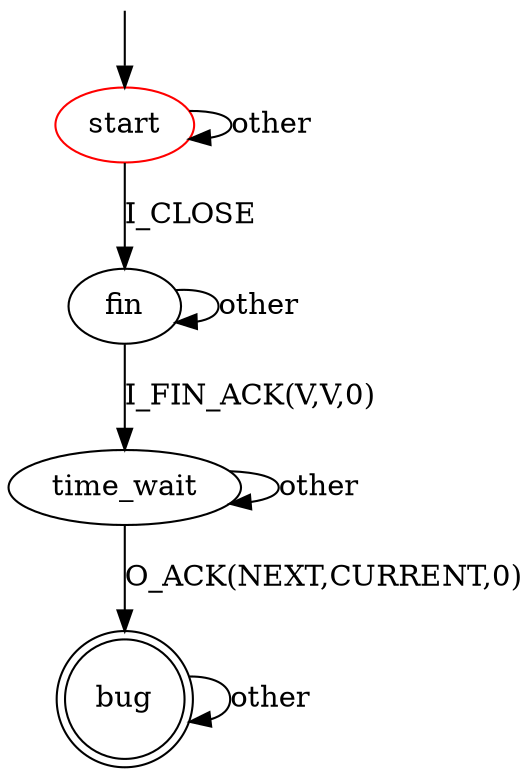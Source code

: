 digraph G {
label=""
start [color="red"]
bug [shape="doublecircle"]

start -> start [label="other"]
start -> fin [label="I_CLOSE"]
fin -> fin [label="other"]
fin -> time_wait [label="I_FIN_ACK(V,V,0)"]
time_wait -> time_wait [label="other"]
time_wait -> bug [label="O_ACK(NEXT,CURRENT,0)"]

bug -> bug [label="other"]

__start0 [label="" shape="none" width="0" height="0"];
__start0 -> start;
}
